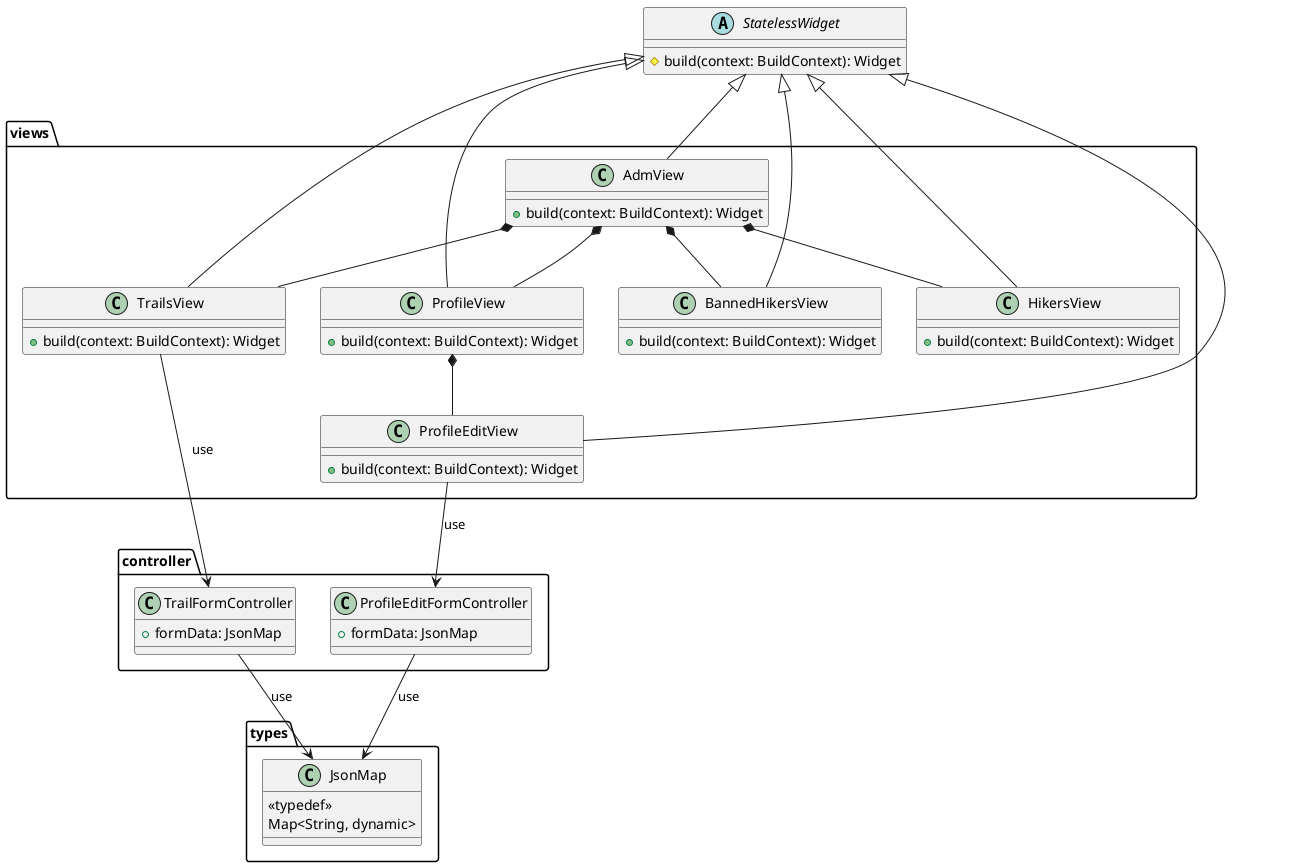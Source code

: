 @startuml pe_na_pedra_class_diagram_8
package types {
  class JsonMap {
    <<typedef>>
    Map<String, dynamic>
  }
}

abstract class StatelessWidget {
  # build(context: BuildContext): Widget
}

package controller {
  class TrailFormController {
    + formData: JsonMap
  }

  class ProfileEditFormController {
    + formData: JsonMap
  }
}

package views {
  class AdmView {
    + build(context: BuildContext): Widget
  }

  class TrailsView {
    + build(context: BuildContext): Widget
  }

  class ProfileView {
    + build(context: BuildContext): Widget
  }

  class ProfileEditView {
    + build(context: BuildContext): Widget
  }

  class BannedHikersView {
    + build(context: BuildContext): Widget
  }

  class HikersView {
    + build(context: BuildContext): Widget
  }
}

StatelessWidget <|-- AdmView
StatelessWidget <|-- ProfileView
StatelessWidget <|-- ProfileEditView
StatelessWidget <|-- TrailsView
StatelessWidget <|-- BannedHikersView
StatelessWidget <|-- HikersView

AdmView *-- ProfileView
ProfileView *-- ProfileEditView
AdmView *-- TrailsView
AdmView *-- BannedHikersView
AdmView *-- HikersView

TrailsView --> TrailFormController : use
ProfileEditView --> ProfileEditFormController : use

TrailFormController --> JsonMap : use
ProfileEditFormController --> JsonMap : use
@enduml
